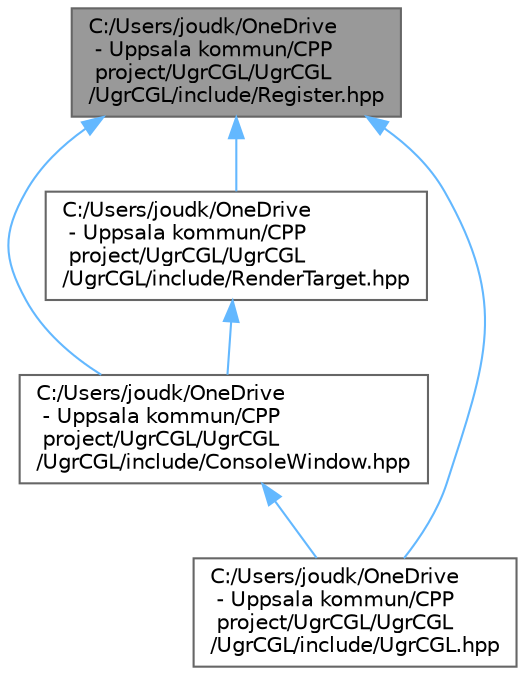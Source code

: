 digraph "C:/Users/joudk/OneDrive - Uppsala kommun/CPP project/UgrCGL/UgrCGL/UgrCGL/include/Register.hpp"
{
 // LATEX_PDF_SIZE
  bgcolor="transparent";
  edge [fontname=Helvetica,fontsize=10,labelfontname=Helvetica,labelfontsize=10];
  node [fontname=Helvetica,fontsize=10,shape=box,height=0.2,width=0.4];
  Node1 [id="Node000001",label="C:/Users/joudk/OneDrive\l - Uppsala kommun/CPP\l project/UgrCGL/UgrCGL\l/UgrCGL/include/Register.hpp",height=0.2,width=0.4,color="gray40", fillcolor="grey60", style="filled", fontcolor="black",tooltip=" "];
  Node1 -> Node2 [id="edge1_Node000001_Node000002",dir="back",color="steelblue1",style="solid",tooltip=" "];
  Node2 [id="Node000002",label="C:/Users/joudk/OneDrive\l - Uppsala kommun/CPP\l project/UgrCGL/UgrCGL\l/UgrCGL/include/ConsoleWindow.hpp",height=0.2,width=0.4,color="grey40", fillcolor="white", style="filled",URL="$_console_window_8hpp.html",tooltip=" "];
  Node2 -> Node3 [id="edge2_Node000002_Node000003",dir="back",color="steelblue1",style="solid",tooltip=" "];
  Node3 [id="Node000003",label="C:/Users/joudk/OneDrive\l - Uppsala kommun/CPP\l project/UgrCGL/UgrCGL\l/UgrCGL/include/UgrCGL.hpp",height=0.2,width=0.4,color="grey40", fillcolor="white", style="filled",URL="$_ugr_c_g_l_8hpp.html",tooltip=" "];
  Node1 -> Node4 [id="edge3_Node000001_Node000004",dir="back",color="steelblue1",style="solid",tooltip=" "];
  Node4 [id="Node000004",label="C:/Users/joudk/OneDrive\l - Uppsala kommun/CPP\l project/UgrCGL/UgrCGL\l/UgrCGL/include/RenderTarget.hpp",height=0.2,width=0.4,color="grey40", fillcolor="white", style="filled",URL="$_render_target_8hpp.html",tooltip=" "];
  Node4 -> Node2 [id="edge4_Node000004_Node000002",dir="back",color="steelblue1",style="solid",tooltip=" "];
  Node1 -> Node3 [id="edge5_Node000001_Node000003",dir="back",color="steelblue1",style="solid",tooltip=" "];
}
